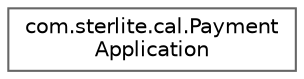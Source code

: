 digraph "Graphical Class Hierarchy"
{
 // LATEX_PDF_SIZE
  bgcolor="transparent";
  edge [fontname=Helvetica,fontsize=10,labelfontname=Helvetica,labelfontsize=10];
  node [fontname=Helvetica,fontsize=10,shape=box,height=0.2,width=0.4];
  rankdir="LR";
  Node0 [id="Node000000",label="com.sterlite.cal.Payment\lApplication",height=0.2,width=0.4,color="grey40", fillcolor="white", style="filled",URL="$classcom_1_1sterlite_1_1cal_1_1_payment_application.html",tooltip=" "];
}
